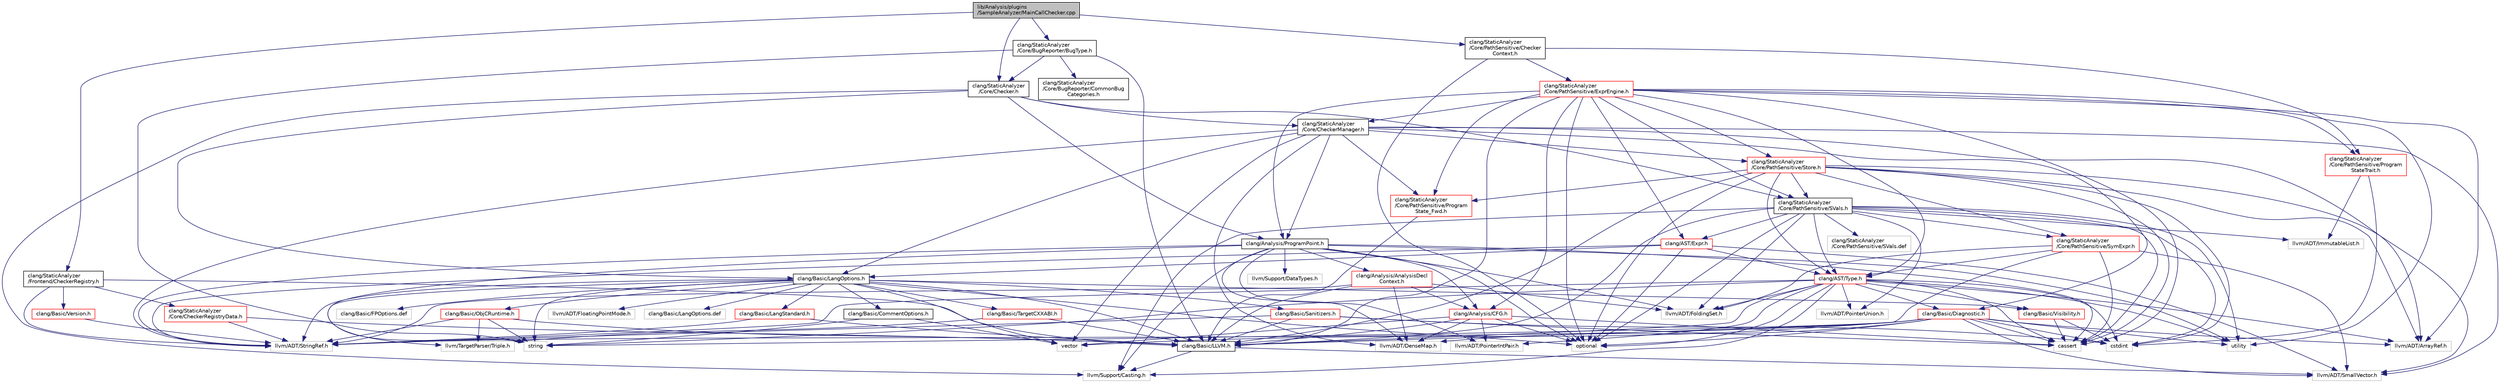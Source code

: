 digraph "lib/Analysis/plugins/SampleAnalyzer/MainCallChecker.cpp"
{
 // LATEX_PDF_SIZE
  bgcolor="transparent";
  edge [fontname="Helvetica",fontsize="10",labelfontname="Helvetica",labelfontsize="10"];
  node [fontname="Helvetica",fontsize="10",shape=record];
  Node1 [label="lib/Analysis/plugins\l/SampleAnalyzer/MainCallChecker.cpp",height=0.2,width=0.4,color="black", fillcolor="grey75", style="filled", fontcolor="black",tooltip=" "];
  Node1 -> Node2 [color="midnightblue",fontsize="10",style="solid",fontname="Helvetica"];
  Node2 [label="clang/StaticAnalyzer\l/Core/BugReporter/BugType.h",height=0.2,width=0.4,color="black",URL="$BugType_8h.html",tooltip=" "];
  Node2 -> Node3 [color="midnightblue",fontsize="10",style="solid",fontname="Helvetica"];
  Node3 [label="clang/Basic/LLVM.h",height=0.2,width=0.4,color="black",URL="$LLVM_8h.html",tooltip=" "];
  Node3 -> Node4 [color="midnightblue",fontsize="10",style="solid",fontname="Helvetica"];
  Node4 [label="llvm/Support/Casting.h",height=0.2,width=0.4,color="grey75",tooltip=" "];
  Node3 -> Node5 [color="midnightblue",fontsize="10",style="solid",fontname="Helvetica"];
  Node5 [label="llvm/ADT/SmallVector.h",height=0.2,width=0.4,color="grey75",tooltip=" "];
  Node2 -> Node6 [color="midnightblue",fontsize="10",style="solid",fontname="Helvetica"];
  Node6 [label="clang/StaticAnalyzer\l/Core/BugReporter/CommonBug\lCategories.h",height=0.2,width=0.4,color="black",URL="$CommonBugCategories_8h.html",tooltip=" "];
  Node2 -> Node7 [color="midnightblue",fontsize="10",style="solid",fontname="Helvetica"];
  Node7 [label="clang/StaticAnalyzer\l/Core/Checker.h",height=0.2,width=0.4,color="black",URL="$Checker_8h.html",tooltip=" "];
  Node7 -> Node8 [color="midnightblue",fontsize="10",style="solid",fontname="Helvetica"];
  Node8 [label="clang/Analysis/ProgramPoint.h",height=0.2,width=0.4,color="black",URL="$ProgramPoint_8h.html",tooltip=" "];
  Node8 -> Node9 [color="midnightblue",fontsize="10",style="solid",fontname="Helvetica"];
  Node9 [label="clang/Analysis/AnalysisDecl\lContext.h",height=0.2,width=0.4,color="red",URL="$AnalysisDeclContext_8h.html",tooltip=" "];
  Node9 -> Node91 [color="midnightblue",fontsize="10",style="solid",fontname="Helvetica"];
  Node91 [label="clang/Analysis/CFG.h",height=0.2,width=0.4,color="red",URL="$CFG_8h.html",tooltip=" "];
  Node91 -> Node3 [color="midnightblue",fontsize="10",style="solid",fontname="Helvetica"];
  Node91 -> Node43 [color="midnightblue",fontsize="10",style="solid",fontname="Helvetica"];
  Node43 [label="llvm/ADT/DenseMap.h",height=0.2,width=0.4,color="grey75",tooltip=" "];
  Node91 -> Node52 [color="midnightblue",fontsize="10",style="solid",fontname="Helvetica"];
  Node52 [label="llvm/ADT/PointerIntPair.h",height=0.2,width=0.4,color="grey75",tooltip=" "];
  Node91 -> Node14 [color="midnightblue",fontsize="10",style="solid",fontname="Helvetica"];
  Node14 [label="cassert",height=0.2,width=0.4,color="grey75",tooltip=" "];
  Node91 -> Node28 [color="midnightblue",fontsize="10",style="solid",fontname="Helvetica"];
  Node28 [label="optional",height=0.2,width=0.4,color="grey75",tooltip=" "];
  Node91 -> Node29 [color="midnightblue",fontsize="10",style="solid",fontname="Helvetica"];
  Node29 [label="vector",height=0.2,width=0.4,color="grey75",tooltip=" "];
  Node9 -> Node3 [color="midnightblue",fontsize="10",style="solid",fontname="Helvetica"];
  Node9 -> Node43 [color="midnightblue",fontsize="10",style="solid",fontname="Helvetica"];
  Node9 -> Node51 [color="midnightblue",fontsize="10",style="solid",fontname="Helvetica"];
  Node51 [label="llvm/ADT/FoldingSet.h",height=0.2,width=0.4,color="grey75",tooltip=" "];
  Node9 -> Node27 [color="midnightblue",fontsize="10",style="solid",fontname="Helvetica"];
  Node27 [label="llvm/ADT/StringRef.h",height=0.2,width=0.4,color="grey75",tooltip=" "];
  Node8 -> Node91 [color="midnightblue",fontsize="10",style="solid",fontname="Helvetica"];
  Node8 -> Node43 [color="midnightblue",fontsize="10",style="solid",fontname="Helvetica"];
  Node8 -> Node51 [color="midnightblue",fontsize="10",style="solid",fontname="Helvetica"];
  Node8 -> Node52 [color="midnightblue",fontsize="10",style="solid",fontname="Helvetica"];
  Node8 -> Node27 [color="midnightblue",fontsize="10",style="solid",fontname="Helvetica"];
  Node8 -> Node4 [color="midnightblue",fontsize="10",style="solid",fontname="Helvetica"];
  Node8 -> Node38 [color="midnightblue",fontsize="10",style="solid",fontname="Helvetica"];
  Node38 [label="llvm/Support/DataTypes.h",height=0.2,width=0.4,color="grey75",tooltip=" "];
  Node8 -> Node14 [color="midnightblue",fontsize="10",style="solid",fontname="Helvetica"];
  Node8 -> Node28 [color="midnightblue",fontsize="10",style="solid",fontname="Helvetica"];
  Node8 -> Node32 [color="midnightblue",fontsize="10",style="solid",fontname="Helvetica"];
  Node32 [label="string",height=0.2,width=0.4,color="grey75",tooltip=" "];
  Node8 -> Node36 [color="midnightblue",fontsize="10",style="solid",fontname="Helvetica"];
  Node36 [label="utility",height=0.2,width=0.4,color="grey75",tooltip=" "];
  Node7 -> Node119 [color="midnightblue",fontsize="10",style="solid",fontname="Helvetica"];
  Node119 [label="clang/Basic/LangOptions.h",height=0.2,width=0.4,color="black",URL="$LangOptions_8h.html",tooltip=" "];
  Node119 -> Node120 [color="midnightblue",fontsize="10",style="solid",fontname="Helvetica"];
  Node120 [label="clang/Basic/CommentOptions.h",height=0.2,width=0.4,color="black",URL="$CommentOptions_8h.html",tooltip=" "];
  Node120 -> Node32 [color="midnightblue",fontsize="10",style="solid",fontname="Helvetica"];
  Node120 -> Node29 [color="midnightblue",fontsize="10",style="solid",fontname="Helvetica"];
  Node119 -> Node3 [color="midnightblue",fontsize="10",style="solid",fontname="Helvetica"];
  Node119 -> Node121 [color="midnightblue",fontsize="10",style="solid",fontname="Helvetica"];
  Node121 [label="clang/Basic/LangStandard.h",height=0.2,width=0.4,color="red",URL="$LangStandard_8h.html",tooltip=" "];
  Node121 -> Node3 [color="midnightblue",fontsize="10",style="solid",fontname="Helvetica"];
  Node121 -> Node27 [color="midnightblue",fontsize="10",style="solid",fontname="Helvetica"];
  Node119 -> Node123 [color="midnightblue",fontsize="10",style="solid",fontname="Helvetica"];
  Node123 [label="clang/Basic/ObjCRuntime.h",height=0.2,width=0.4,color="red",URL="$ObjCRuntime_8h.html",tooltip=" "];
  Node123 -> Node3 [color="midnightblue",fontsize="10",style="solid",fontname="Helvetica"];
  Node123 -> Node27 [color="midnightblue",fontsize="10",style="solid",fontname="Helvetica"];
  Node123 -> Node125 [color="midnightblue",fontsize="10",style="solid",fontname="Helvetica"];
  Node125 [label="llvm/TargetParser/Triple.h",height=0.2,width=0.4,color="grey75",tooltip=" "];
  Node123 -> Node32 [color="midnightblue",fontsize="10",style="solid",fontname="Helvetica"];
  Node119 -> Node126 [color="midnightblue",fontsize="10",style="solid",fontname="Helvetica"];
  Node126 [label="clang/Basic/Sanitizers.h",height=0.2,width=0.4,color="red",URL="$Sanitizers_8h.html",tooltip=" "];
  Node126 -> Node3 [color="midnightblue",fontsize="10",style="solid",fontname="Helvetica"];
  Node126 -> Node27 [color="midnightblue",fontsize="10",style="solid",fontname="Helvetica"];
  Node126 -> Node14 [color="midnightblue",fontsize="10",style="solid",fontname="Helvetica"];
  Node126 -> Node22 [color="midnightblue",fontsize="10",style="solid",fontname="Helvetica"];
  Node22 [label="cstdint",height=0.2,width=0.4,color="grey75",tooltip=" "];
  Node119 -> Node129 [color="midnightblue",fontsize="10",style="solid",fontname="Helvetica"];
  Node129 [label="clang/Basic/TargetCXXABI.h",height=0.2,width=0.4,color="red",URL="$TargetCXXABI_8h.html",tooltip=" "];
  Node129 -> Node3 [color="midnightblue",fontsize="10",style="solid",fontname="Helvetica"];
  Node129 -> Node125 [color="midnightblue",fontsize="10",style="solid",fontname="Helvetica"];
  Node119 -> Node63 [color="midnightblue",fontsize="10",style="solid",fontname="Helvetica"];
  Node63 [label="clang/Basic/Visibility.h",height=0.2,width=0.4,color="red",URL="$Visibility_8h.html",tooltip=" "];
  Node63 -> Node14 [color="midnightblue",fontsize="10",style="solid",fontname="Helvetica"];
  Node63 -> Node22 [color="midnightblue",fontsize="10",style="solid",fontname="Helvetica"];
  Node119 -> Node131 [color="midnightblue",fontsize="10",style="solid",fontname="Helvetica"];
  Node131 [label="llvm/ADT/FloatingPointMode.h",height=0.2,width=0.4,color="grey75",tooltip=" "];
  Node119 -> Node27 [color="midnightblue",fontsize="10",style="solid",fontname="Helvetica"];
  Node119 -> Node125 [color="midnightblue",fontsize="10",style="solid",fontname="Helvetica"];
  Node119 -> Node28 [color="midnightblue",fontsize="10",style="solid",fontname="Helvetica"];
  Node119 -> Node32 [color="midnightblue",fontsize="10",style="solid",fontname="Helvetica"];
  Node119 -> Node29 [color="midnightblue",fontsize="10",style="solid",fontname="Helvetica"];
  Node119 -> Node132 [color="midnightblue",fontsize="10",style="solid",fontname="Helvetica"];
  Node132 [label="clang/Basic/LangOptions.def",height=0.2,width=0.4,color="grey75",tooltip=" "];
  Node119 -> Node133 [color="midnightblue",fontsize="10",style="solid",fontname="Helvetica"];
  Node133 [label="clang/Basic/FPOptions.def",height=0.2,width=0.4,color="grey75",tooltip=" "];
  Node7 -> Node184 [color="midnightblue",fontsize="10",style="solid",fontname="Helvetica"];
  Node184 [label="clang/StaticAnalyzer\l/Core/CheckerManager.h",height=0.2,width=0.4,color="black",URL="$CheckerManager_8h.html",tooltip=" "];
  Node184 -> Node8 [color="midnightblue",fontsize="10",style="solid",fontname="Helvetica"];
  Node184 -> Node24 [color="midnightblue",fontsize="10",style="solid",fontname="Helvetica"];
  Node24 [label="clang/Basic/Diagnostic.h",height=0.2,width=0.4,color="red",URL="$Basic_2Diagnostic_8h.html",tooltip=" "];
  Node24 -> Node42 [color="midnightblue",fontsize="10",style="solid",fontname="Helvetica"];
  Node42 [label="llvm/ADT/ArrayRef.h",height=0.2,width=0.4,color="grey75",tooltip=" "];
  Node24 -> Node43 [color="midnightblue",fontsize="10",style="solid",fontname="Helvetica"];
  Node24 -> Node5 [color="midnightblue",fontsize="10",style="solid",fontname="Helvetica"];
  Node24 -> Node27 [color="midnightblue",fontsize="10",style="solid",fontname="Helvetica"];
  Node24 -> Node14 [color="midnightblue",fontsize="10",style="solid",fontname="Helvetica"];
  Node24 -> Node22 [color="midnightblue",fontsize="10",style="solid",fontname="Helvetica"];
  Node24 -> Node28 [color="midnightblue",fontsize="10",style="solid",fontname="Helvetica"];
  Node24 -> Node32 [color="midnightblue",fontsize="10",style="solid",fontname="Helvetica"];
  Node24 -> Node36 [color="midnightblue",fontsize="10",style="solid",fontname="Helvetica"];
  Node24 -> Node29 [color="midnightblue",fontsize="10",style="solid",fontname="Helvetica"];
  Node184 -> Node119 [color="midnightblue",fontsize="10",style="solid",fontname="Helvetica"];
  Node184 -> Node185 [color="midnightblue",fontsize="10",style="solid",fontname="Helvetica"];
  Node185 [label="clang/StaticAnalyzer\l/Core/PathSensitive/Program\lState_Fwd.h",height=0.2,width=0.4,color="red",URL="$ProgramState__Fwd_8h.html",tooltip=" "];
  Node185 -> Node3 [color="midnightblue",fontsize="10",style="solid",fontname="Helvetica"];
  Node184 -> Node186 [color="midnightblue",fontsize="10",style="solid",fontname="Helvetica"];
  Node186 [label="clang/StaticAnalyzer\l/Core/PathSensitive/Store.h",height=0.2,width=0.4,color="red",URL="$Store_8h.html",tooltip=" "];
  Node186 -> Node18 [color="midnightblue",fontsize="10",style="solid",fontname="Helvetica"];
  Node18 [label="clang/AST/Type.h",height=0.2,width=0.4,color="red",URL="$Type_8h.html",tooltip=" "];
  Node18 -> Node24 [color="midnightblue",fontsize="10",style="solid",fontname="Helvetica"];
  Node18 -> Node3 [color="midnightblue",fontsize="10",style="solid",fontname="Helvetica"];
  Node18 -> Node63 [color="midnightblue",fontsize="10",style="solid",fontname="Helvetica"];
  Node18 -> Node42 [color="midnightblue",fontsize="10",style="solid",fontname="Helvetica"];
  Node18 -> Node51 [color="midnightblue",fontsize="10",style="solid",fontname="Helvetica"];
  Node18 -> Node52 [color="midnightblue",fontsize="10",style="solid",fontname="Helvetica"];
  Node18 -> Node55 [color="midnightblue",fontsize="10",style="solid",fontname="Helvetica"];
  Node55 [label="llvm/ADT/PointerUnion.h",height=0.2,width=0.4,color="grey75",tooltip=" "];
  Node18 -> Node27 [color="midnightblue",fontsize="10",style="solid",fontname="Helvetica"];
  Node18 -> Node4 [color="midnightblue",fontsize="10",style="solid",fontname="Helvetica"];
  Node18 -> Node14 [color="midnightblue",fontsize="10",style="solid",fontname="Helvetica"];
  Node18 -> Node22 [color="midnightblue",fontsize="10",style="solid",fontname="Helvetica"];
  Node18 -> Node28 [color="midnightblue",fontsize="10",style="solid",fontname="Helvetica"];
  Node18 -> Node32 [color="midnightblue",fontsize="10",style="solid",fontname="Helvetica"];
  Node18 -> Node36 [color="midnightblue",fontsize="10",style="solid",fontname="Helvetica"];
  Node186 -> Node185 [color="midnightblue",fontsize="10",style="solid",fontname="Helvetica"];
  Node186 -> Node188 [color="midnightblue",fontsize="10",style="solid",fontname="Helvetica"];
  Node188 [label="clang/StaticAnalyzer\l/Core/PathSensitive/SVals.h",height=0.2,width=0.4,color="black",URL="$SVals_8h.html",tooltip=" "];
  Node188 -> Node96 [color="midnightblue",fontsize="10",style="solid",fontname="Helvetica"];
  Node96 [label="clang/AST/Expr.h",height=0.2,width=0.4,color="red",URL="$Expr_8h.html",tooltip=" "];
  Node96 -> Node18 [color="midnightblue",fontsize="10",style="solid",fontname="Helvetica"];
  Node96 -> Node119 [color="midnightblue",fontsize="10",style="solid",fontname="Helvetica"];
  Node96 -> Node5 [color="midnightblue",fontsize="10",style="solid",fontname="Helvetica"];
  Node96 -> Node27 [color="midnightblue",fontsize="10",style="solid",fontname="Helvetica"];
  Node96 -> Node28 [color="midnightblue",fontsize="10",style="solid",fontname="Helvetica"];
  Node188 -> Node18 [color="midnightblue",fontsize="10",style="solid",fontname="Helvetica"];
  Node188 -> Node3 [color="midnightblue",fontsize="10",style="solid",fontname="Helvetica"];
  Node188 -> Node189 [color="midnightblue",fontsize="10",style="solid",fontname="Helvetica"];
  Node189 [label="clang/StaticAnalyzer\l/Core/PathSensitive/SymExpr.h",height=0.2,width=0.4,color="red",URL="$SymExpr_8h.html",tooltip=" "];
  Node189 -> Node18 [color="midnightblue",fontsize="10",style="solid",fontname="Helvetica"];
  Node189 -> Node3 [color="midnightblue",fontsize="10",style="solid",fontname="Helvetica"];
  Node189 -> Node51 [color="midnightblue",fontsize="10",style="solid",fontname="Helvetica"];
  Node189 -> Node5 [color="midnightblue",fontsize="10",style="solid",fontname="Helvetica"];
  Node189 -> Node14 [color="midnightblue",fontsize="10",style="solid",fontname="Helvetica"];
  Node188 -> Node51 [color="midnightblue",fontsize="10",style="solid",fontname="Helvetica"];
  Node188 -> Node191 [color="midnightblue",fontsize="10",style="solid",fontname="Helvetica"];
  Node191 [label="llvm/ADT/ImmutableList.h",height=0.2,width=0.4,color="grey75",tooltip=" "];
  Node188 -> Node55 [color="midnightblue",fontsize="10",style="solid",fontname="Helvetica"];
  Node188 -> Node4 [color="midnightblue",fontsize="10",style="solid",fontname="Helvetica"];
  Node188 -> Node14 [color="midnightblue",fontsize="10",style="solid",fontname="Helvetica"];
  Node188 -> Node22 [color="midnightblue",fontsize="10",style="solid",fontname="Helvetica"];
  Node188 -> Node28 [color="midnightblue",fontsize="10",style="solid",fontname="Helvetica"];
  Node188 -> Node36 [color="midnightblue",fontsize="10",style="solid",fontname="Helvetica"];
  Node188 -> Node192 [color="midnightblue",fontsize="10",style="solid",fontname="Helvetica"];
  Node192 [label="clang/StaticAnalyzer\l/Core/PathSensitive/SVals.def",height=0.2,width=0.4,color="grey75",tooltip=" "];
  Node186 -> Node189 [color="midnightblue",fontsize="10",style="solid",fontname="Helvetica"];
  Node186 -> Node3 [color="midnightblue",fontsize="10",style="solid",fontname="Helvetica"];
  Node186 -> Node42 [color="midnightblue",fontsize="10",style="solid",fontname="Helvetica"];
  Node186 -> Node5 [color="midnightblue",fontsize="10",style="solid",fontname="Helvetica"];
  Node186 -> Node14 [color="midnightblue",fontsize="10",style="solid",fontname="Helvetica"];
  Node186 -> Node22 [color="midnightblue",fontsize="10",style="solid",fontname="Helvetica"];
  Node186 -> Node28 [color="midnightblue",fontsize="10",style="solid",fontname="Helvetica"];
  Node184 -> Node42 [color="midnightblue",fontsize="10",style="solid",fontname="Helvetica"];
  Node184 -> Node43 [color="midnightblue",fontsize="10",style="solid",fontname="Helvetica"];
  Node184 -> Node5 [color="midnightblue",fontsize="10",style="solid",fontname="Helvetica"];
  Node184 -> Node27 [color="midnightblue",fontsize="10",style="solid",fontname="Helvetica"];
  Node184 -> Node29 [color="midnightblue",fontsize="10",style="solid",fontname="Helvetica"];
  Node7 -> Node188 [color="midnightblue",fontsize="10",style="solid",fontname="Helvetica"];
  Node7 -> Node4 [color="midnightblue",fontsize="10",style="solid",fontname="Helvetica"];
  Node2 -> Node32 [color="midnightblue",fontsize="10",style="solid",fontname="Helvetica"];
  Node1 -> Node7 [color="midnightblue",fontsize="10",style="solid",fontname="Helvetica"];
  Node1 -> Node200 [color="midnightblue",fontsize="10",style="solid",fontname="Helvetica"];
  Node200 [label="clang/StaticAnalyzer\l/Core/PathSensitive/Checker\lContext.h",height=0.2,width=0.4,color="black",URL="$CheckerContext_8h.html",tooltip=" "];
  Node200 -> Node201 [color="midnightblue",fontsize="10",style="solid",fontname="Helvetica"];
  Node201 [label="clang/StaticAnalyzer\l/Core/PathSensitive/ExprEngine.h",height=0.2,width=0.4,color="red",URL="$ExprEngine_8h.html",tooltip=" "];
  Node201 -> Node96 [color="midnightblue",fontsize="10",style="solid",fontname="Helvetica"];
  Node201 -> Node18 [color="midnightblue",fontsize="10",style="solid",fontname="Helvetica"];
  Node201 -> Node91 [color="midnightblue",fontsize="10",style="solid",fontname="Helvetica"];
  Node201 -> Node8 [color="midnightblue",fontsize="10",style="solid",fontname="Helvetica"];
  Node201 -> Node3 [color="midnightblue",fontsize="10",style="solid",fontname="Helvetica"];
  Node201 -> Node184 [color="midnightblue",fontsize="10",style="solid",fontname="Helvetica"];
  Node201 -> Node252 [color="midnightblue",fontsize="10",style="solid",fontname="Helvetica"];
  Node252 [label="clang/StaticAnalyzer\l/Core/PathSensitive/Program\lStateTrait.h",height=0.2,width=0.4,color="red",URL="$ProgramStateTrait_8h.html",tooltip=" "];
  Node252 -> Node191 [color="midnightblue",fontsize="10",style="solid",fontname="Helvetica"];
  Node252 -> Node22 [color="midnightblue",fontsize="10",style="solid",fontname="Helvetica"];
  Node201 -> Node185 [color="midnightblue",fontsize="10",style="solid",fontname="Helvetica"];
  Node201 -> Node186 [color="midnightblue",fontsize="10",style="solid",fontname="Helvetica"];
  Node201 -> Node188 [color="midnightblue",fontsize="10",style="solid",fontname="Helvetica"];
  Node201 -> Node42 [color="midnightblue",fontsize="10",style="solid",fontname="Helvetica"];
  Node201 -> Node14 [color="midnightblue",fontsize="10",style="solid",fontname="Helvetica"];
  Node201 -> Node28 [color="midnightblue",fontsize="10",style="solid",fontname="Helvetica"];
  Node201 -> Node36 [color="midnightblue",fontsize="10",style="solid",fontname="Helvetica"];
  Node200 -> Node252 [color="midnightblue",fontsize="10",style="solid",fontname="Helvetica"];
  Node200 -> Node28 [color="midnightblue",fontsize="10",style="solid",fontname="Helvetica"];
  Node1 -> Node271 [color="midnightblue",fontsize="10",style="solid",fontname="Helvetica"];
  Node271 [label="clang/StaticAnalyzer\l/Frontend/CheckerRegistry.h",height=0.2,width=0.4,color="black",URL="$CheckerRegistry_8h.html",tooltip=" "];
  Node271 -> Node3 [color="midnightblue",fontsize="10",style="solid",fontname="Helvetica"];
  Node271 -> Node272 [color="midnightblue",fontsize="10",style="solid",fontname="Helvetica"];
  Node272 [label="clang/StaticAnalyzer\l/Core/CheckerRegistryData.h",height=0.2,width=0.4,color="red",URL="$CheckerRegistryData_8h.html",tooltip=" "];
  Node272 -> Node3 [color="midnightblue",fontsize="10",style="solid",fontname="Helvetica"];
  Node272 -> Node27 [color="midnightblue",fontsize="10",style="solid",fontname="Helvetica"];
  Node271 -> Node27 [color="midnightblue",fontsize="10",style="solid",fontname="Helvetica"];
  Node271 -> Node273 [color="midnightblue",fontsize="10",style="solid",fontname="Helvetica"];
  Node273 [label="clang/Basic/Version.h",height=0.2,width=0.4,color="red",URL="$Version_8h.html",tooltip=" "];
  Node273 -> Node27 [color="midnightblue",fontsize="10",style="solid",fontname="Helvetica"];
}
